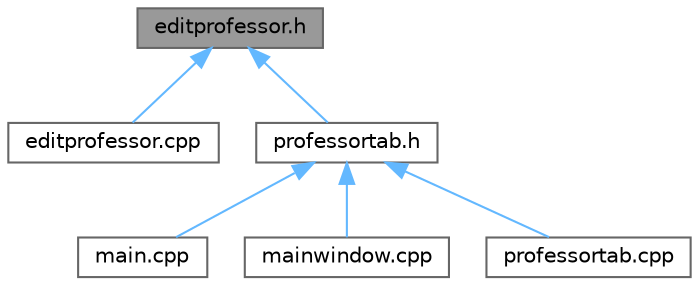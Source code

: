 digraph "editprofessor.h"
{
 // LATEX_PDF_SIZE
  bgcolor="transparent";
  edge [fontname=Helvetica,fontsize=10,labelfontname=Helvetica,labelfontsize=10];
  node [fontname=Helvetica,fontsize=10,shape=box,height=0.2,width=0.4];
  Node1 [label="editprofessor.h",height=0.2,width=0.4,color="gray40", fillcolor="grey60", style="filled", fontcolor="black",tooltip=" "];
  Node1 -> Node2 [dir="back",color="steelblue1",style="solid"];
  Node2 [label="editprofessor.cpp",height=0.2,width=0.4,color="grey40", fillcolor="white", style="filled",URL="$editprofessor_8cpp.html",tooltip=" "];
  Node1 -> Node3 [dir="back",color="steelblue1",style="solid"];
  Node3 [label="professortab.h",height=0.2,width=0.4,color="grey40", fillcolor="white", style="filled",URL="$professortab_8h.html",tooltip=" "];
  Node3 -> Node4 [dir="back",color="steelblue1",style="solid"];
  Node4 [label="main.cpp",height=0.2,width=0.4,color="grey40", fillcolor="white", style="filled",URL="$main_8cpp.html",tooltip=" "];
  Node3 -> Node5 [dir="back",color="steelblue1",style="solid"];
  Node5 [label="mainwindow.cpp",height=0.2,width=0.4,color="grey40", fillcolor="white", style="filled",URL="$mainwindow_8cpp.html",tooltip=" "];
  Node3 -> Node6 [dir="back",color="steelblue1",style="solid"];
  Node6 [label="professortab.cpp",height=0.2,width=0.4,color="grey40", fillcolor="white", style="filled",URL="$professortab_8cpp.html",tooltip=" "];
}

